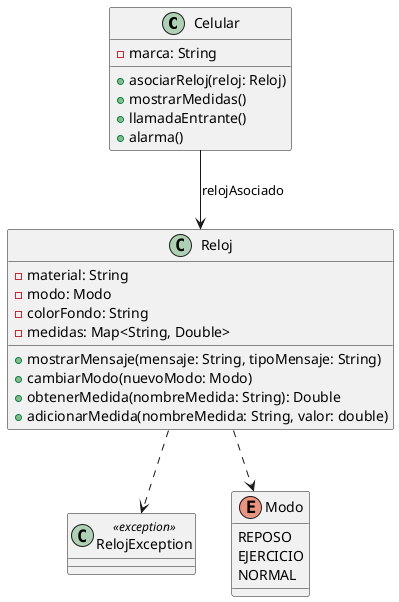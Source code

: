 @startuml
class Celular {
    -marca: String
    +asociarReloj(reloj: Reloj)
    +mostrarMedidas()
    +llamadaEntrante()
    +alarma()
}

class Reloj {
    -material: String
    -modo: Modo
    -colorFondo: String
    -medidas: Map<String, Double>
    +mostrarMensaje(mensaje: String, tipoMensaje: String)
    +cambiarModo(nuevoModo: Modo)
    +obtenerMedida(nombreMedida: String): Double
    +adicionarMedida(nombreMedida: String, valor: double)
}

class RelojException <<exception>> {
}

enum Modo {
    REPOSO
    EJERCICIO
    NORMAL
}

Celular --> Reloj : relojAsociado
Reloj ..> RelojException
Reloj ..> Modo
@enduml
